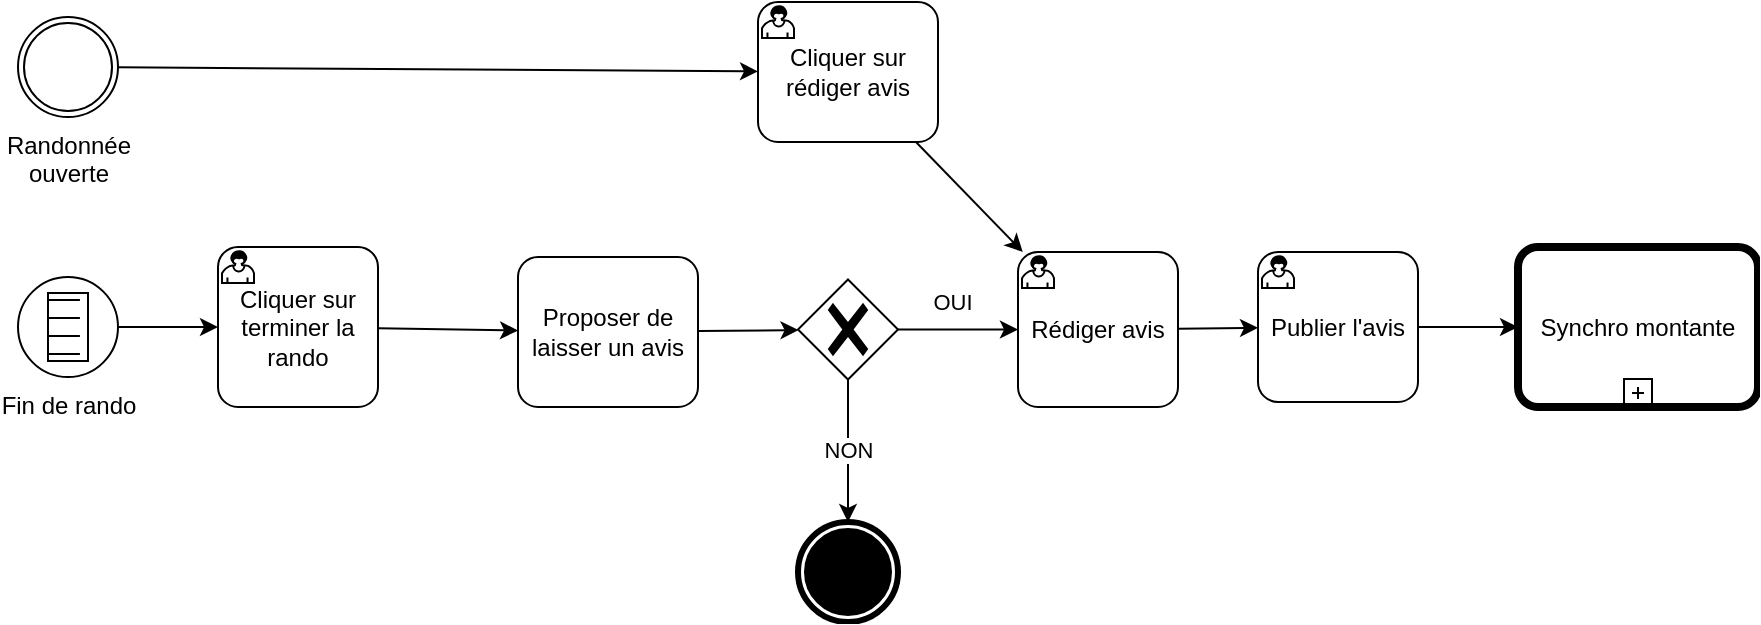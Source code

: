 <mxfile>
    <diagram id="COUUeBVRigfFWjyABNwq" name="Page-1">
        <mxGraphModel dx="816" dy="433" grid="1" gridSize="10" guides="1" tooltips="1" connect="1" arrows="1" fold="1" page="1" pageScale="1" pageWidth="850" pageHeight="1100" math="0" shadow="0">
            <root>
                <mxCell id="0"/>
                <mxCell id="1" parent="0"/>
                <mxCell id="14" style="edgeStyle=none;html=1;" parent="1" source="3" target="13" edge="1">
                    <mxGeometry relative="1" as="geometry"/>
                </mxCell>
                <mxCell id="3" value="Fin de rando" style="points=[[0.145,0.145,0],[0.5,0,0],[0.855,0.145,0],[1,0.5,0],[0.855,0.855,0],[0.5,1,0],[0.145,0.855,0],[0,0.5,0]];shape=mxgraph.bpmn.event;html=1;verticalLabelPosition=bottom;labelBackgroundColor=#ffffff;verticalAlign=top;align=center;perimeter=ellipsePerimeter;outlineConnect=0;aspect=fixed;outline=standard;symbol=conditional;" parent="1" vertex="1">
                    <mxGeometry x="20" y="157.5" width="50" height="50" as="geometry"/>
                </mxCell>
                <mxCell id="13" value="Cliquer sur terminer la rando" style="points=[[0.25,0,0],[0.5,0,0],[0.75,0,0],[1,0.25,0],[1,0.5,0],[1,0.75,0],[0.75,1,0],[0.5,1,0],[0.25,1,0],[0,0.75,0],[0,0.5,0],[0,0.25,0]];shape=mxgraph.bpmn.task;whiteSpace=wrap;rectStyle=rounded;size=10;html=1;taskMarker=user;" parent="1" vertex="1">
                    <mxGeometry x="120" y="142.5" width="80" height="80" as="geometry"/>
                </mxCell>
                <mxCell id="43" style="edgeStyle=none;html=1;" parent="1" source="16" target="25" edge="1">
                    <mxGeometry relative="1" as="geometry"/>
                </mxCell>
                <mxCell id="16" value="Proposer de laisser un avis" style="points=[[0.25,0,0],[0.5,0,0],[0.75,0,0],[1,0.25,0],[1,0.5,0],[1,0.75,0],[0.75,1,0],[0.5,1,0],[0.25,1,0],[0,0.75,0],[0,0.5,0],[0,0.25,0]];shape=mxgraph.bpmn.task;whiteSpace=wrap;rectStyle=rounded;size=10;html=1;taskMarker=abstract;" parent="1" vertex="1">
                    <mxGeometry x="270" y="147.5" width="90" height="75" as="geometry"/>
                </mxCell>
                <mxCell id="28" value="OUI" style="edgeStyle=none;html=1;" parent="1" source="25" target="57" edge="1">
                    <mxGeometry x="-0.091" y="14" relative="1" as="geometry">
                        <mxPoint x="570" y="183.75" as="targetPoint"/>
                        <Array as="points"/>
                        <mxPoint x="-1" as="offset"/>
                    </mxGeometry>
                </mxCell>
                <mxCell id="68" value="NON" style="edgeStyle=none;html=1;" parent="1" source="25" target="58" edge="1">
                    <mxGeometry relative="1" as="geometry"/>
                </mxCell>
                <mxCell id="25" value="" style="points=[[0.25,0.25,0],[0.5,0,0],[0.75,0.25,0],[1,0.5,0],[0.75,0.75,0],[0.5,1,0],[0.25,0.75,0],[0,0.5,0]];shape=mxgraph.bpmn.gateway2;html=1;verticalLabelPosition=bottom;labelBackgroundColor=#ffffff;verticalAlign=top;align=center;perimeter=rhombusPerimeter;outlineConnect=0;outline=none;symbol=none;gwType=exclusive;" parent="1" vertex="1">
                    <mxGeometry x="410" y="158.75" width="50" height="50" as="geometry"/>
                </mxCell>
                <mxCell id="42" style="edgeStyle=none;html=1;" parent="1" source="13" target="16" edge="1">
                    <mxGeometry relative="1" as="geometry">
                        <mxPoint x="200" y="185" as="sourcePoint"/>
                    </mxGeometry>
                </mxCell>
                <mxCell id="65" style="edgeStyle=none;html=1;" parent="1" source="57" target="64" edge="1">
                    <mxGeometry relative="1" as="geometry"/>
                </mxCell>
                <mxCell id="57" value="Rédiger avis" style="points=[[0.25,0,0],[0.5,0,0],[0.75,0,0],[1,0.25,0],[1,0.5,0],[1,0.75,0],[0.75,1,0],[0.5,1,0],[0.25,1,0],[0,0.75,0],[0,0.5,0],[0,0.25,0]];shape=mxgraph.bpmn.task;whiteSpace=wrap;rectStyle=rounded;size=10;html=1;taskMarker=user;" parent="1" vertex="1">
                    <mxGeometry x="520" y="145" width="80" height="77.5" as="geometry"/>
                </mxCell>
                <mxCell id="58" value="" style="points=[[0.145,0.145,0],[0.5,0,0],[0.855,0.145,0],[1,0.5,0],[0.855,0.855,0],[0.5,1,0],[0.145,0.855,0],[0,0.5,0]];shape=mxgraph.bpmn.event;html=1;verticalLabelPosition=bottom;labelBackgroundColor=#ffffff;verticalAlign=top;align=center;perimeter=ellipsePerimeter;outlineConnect=0;aspect=fixed;outline=end;symbol=terminate;" parent="1" vertex="1">
                    <mxGeometry x="410" y="280" width="50" height="50" as="geometry"/>
                </mxCell>
                <mxCell id="62" style="edgeStyle=none;html=1;" parent="1" source="60" target="61" edge="1">
                    <mxGeometry relative="1" as="geometry"/>
                </mxCell>
                <mxCell id="60" value="Randonnée &lt;br&gt;ouverte" style="points=[[0.145,0.145,0],[0.5,0,0],[0.855,0.145,0],[1,0.5,0],[0.855,0.855,0],[0.5,1,0],[0.145,0.855,0],[0,0.5,0]];shape=mxgraph.bpmn.event;html=1;verticalLabelPosition=bottom;labelBackgroundColor=#ffffff;verticalAlign=top;align=center;perimeter=ellipsePerimeter;outlineConnect=0;aspect=fixed;outline=throwing;symbol=general;" parent="1" vertex="1">
                    <mxGeometry x="20" y="27.5" width="50" height="50" as="geometry"/>
                </mxCell>
                <mxCell id="63" style="edgeStyle=none;html=1;" parent="1" source="61" target="57" edge="1">
                    <mxGeometry relative="1" as="geometry"/>
                </mxCell>
                <mxCell id="61" value="Cliquer sur rédiger avis" style="points=[[0.25,0,0],[0.5,0,0],[0.75,0,0],[1,0.25,0],[1,0.5,0],[1,0.75,0],[0.75,1,0],[0.5,1,0],[0.25,1,0],[0,0.75,0],[0,0.5,0],[0,0.25,0]];shape=mxgraph.bpmn.task;whiteSpace=wrap;rectStyle=rounded;size=10;html=1;taskMarker=user;" parent="1" vertex="1">
                    <mxGeometry x="390" y="20" width="90" height="70" as="geometry"/>
                </mxCell>
                <mxCell id="67" style="edgeStyle=none;html=1;" parent="1" source="64" target="66" edge="1">
                    <mxGeometry relative="1" as="geometry"/>
                </mxCell>
                <mxCell id="64" value="Publier l'avis" style="points=[[0.25,0,0],[0.5,0,0],[0.75,0,0],[1,0.25,0],[1,0.5,0],[1,0.75,0],[0.75,1,0],[0.5,1,0],[0.25,1,0],[0,0.75,0],[0,0.5,0],[0,0.25,0]];shape=mxgraph.bpmn.task;whiteSpace=wrap;rectStyle=rounded;size=10;html=1;taskMarker=user;" parent="1" vertex="1">
                    <mxGeometry x="640" y="145" width="80" height="75" as="geometry"/>
                </mxCell>
                <mxCell id="66" value="Synchro montante" style="points=[[0.25,0,0],[0.5,0,0],[0.75,0,0],[1,0.25,0],[1,0.5,0],[1,0.75,0],[0.75,1,0],[0.5,1,0],[0.25,1,0],[0,0.75,0],[0,0.5,0],[0,0.25,0]];shape=mxgraph.bpmn.task;whiteSpace=wrap;rectStyle=rounded;size=10;html=1;bpmnShapeType=call;isLoopSub=1;" parent="1" vertex="1">
                    <mxGeometry x="770" y="142.5" width="120" height="80" as="geometry"/>
                </mxCell>
            </root>
        </mxGraphModel>
    </diagram>
</mxfile>